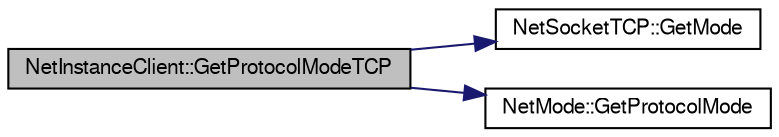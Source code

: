 digraph G
{
  edge [fontname="FreeSans",fontsize="10",labelfontname="FreeSans",labelfontsize="10"];
  node [fontname="FreeSans",fontsize="10",shape=record];
  rankdir=LR;
  Node1 [label="NetInstanceClient::GetProtocolModeTCP",height=0.2,width=0.4,color="black", fillcolor="grey75", style="filled" fontcolor="black"];
  Node1 -> Node2 [color="midnightblue",fontsize="10",style="solid"];
  Node2 [label="NetSocketTCP::GetMode",height=0.2,width=0.4,color="black", fillcolor="white", style="filled",URL="$class_net_socket_t_c_p.html#ad528efe4a16f0a110f488820d7abbc89"];
  Node1 -> Node3 [color="midnightblue",fontsize="10",style="solid"];
  Node3 [label="NetMode::GetProtocolMode",height=0.2,width=0.4,color="black", fillcolor="white", style="filled",URL="$class_net_mode.html#a955c73991a8f13465e509f3841071455"];
}
